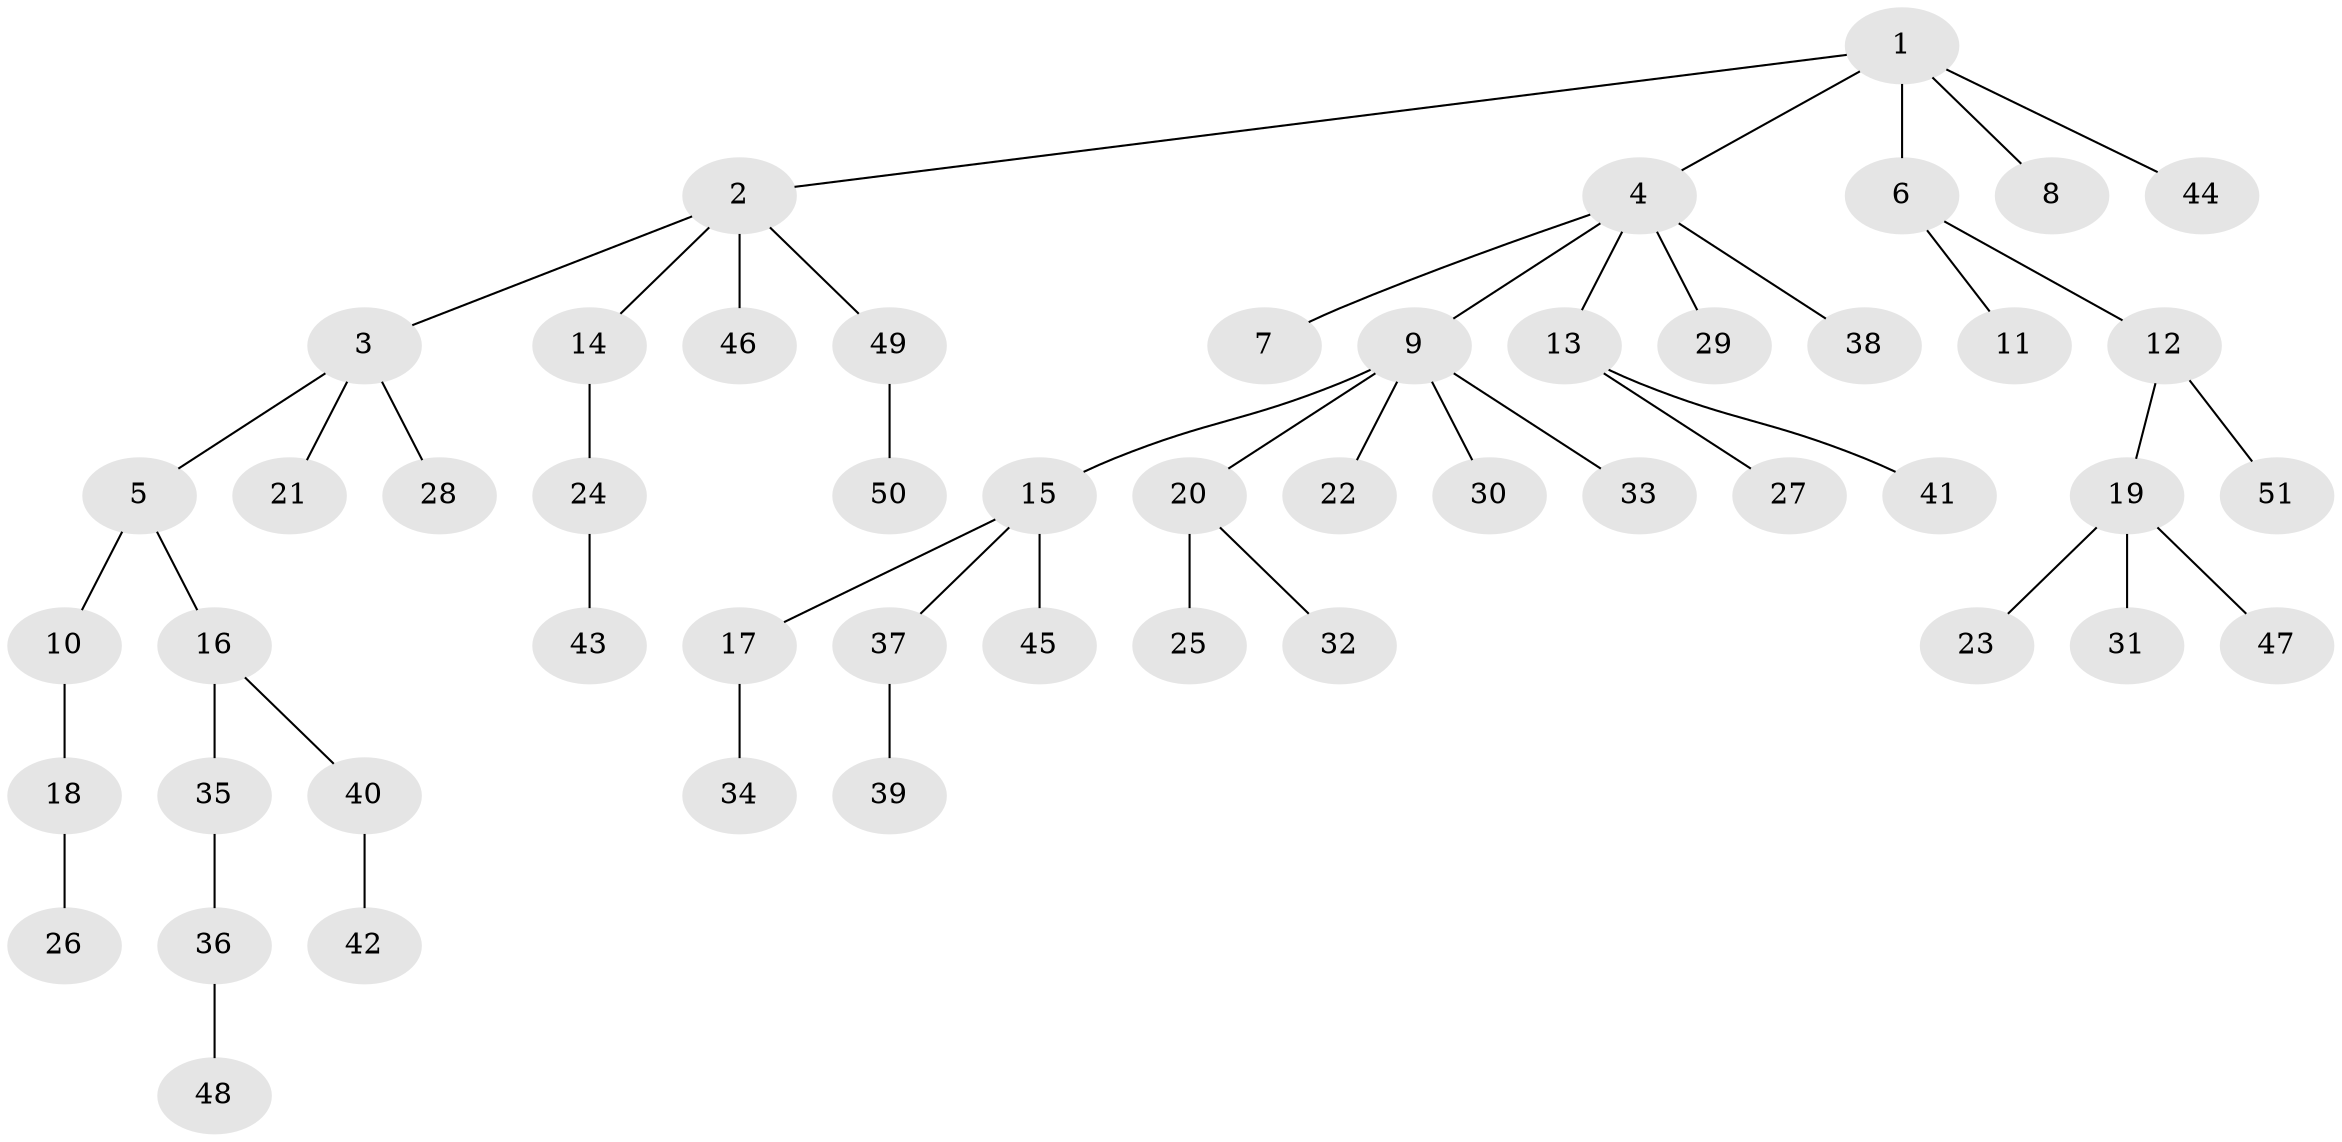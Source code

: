 // Generated by graph-tools (version 1.1) at 2025/11/02/27/25 16:11:26]
// undirected, 51 vertices, 50 edges
graph export_dot {
graph [start="1"]
  node [color=gray90,style=filled];
  1;
  2;
  3;
  4;
  5;
  6;
  7;
  8;
  9;
  10;
  11;
  12;
  13;
  14;
  15;
  16;
  17;
  18;
  19;
  20;
  21;
  22;
  23;
  24;
  25;
  26;
  27;
  28;
  29;
  30;
  31;
  32;
  33;
  34;
  35;
  36;
  37;
  38;
  39;
  40;
  41;
  42;
  43;
  44;
  45;
  46;
  47;
  48;
  49;
  50;
  51;
  1 -- 2;
  1 -- 4;
  1 -- 6;
  1 -- 8;
  1 -- 44;
  2 -- 3;
  2 -- 14;
  2 -- 46;
  2 -- 49;
  3 -- 5;
  3 -- 21;
  3 -- 28;
  4 -- 7;
  4 -- 9;
  4 -- 13;
  4 -- 29;
  4 -- 38;
  5 -- 10;
  5 -- 16;
  6 -- 11;
  6 -- 12;
  9 -- 15;
  9 -- 20;
  9 -- 22;
  9 -- 30;
  9 -- 33;
  10 -- 18;
  12 -- 19;
  12 -- 51;
  13 -- 27;
  13 -- 41;
  14 -- 24;
  15 -- 17;
  15 -- 37;
  15 -- 45;
  16 -- 35;
  16 -- 40;
  17 -- 34;
  18 -- 26;
  19 -- 23;
  19 -- 31;
  19 -- 47;
  20 -- 25;
  20 -- 32;
  24 -- 43;
  35 -- 36;
  36 -- 48;
  37 -- 39;
  40 -- 42;
  49 -- 50;
}
